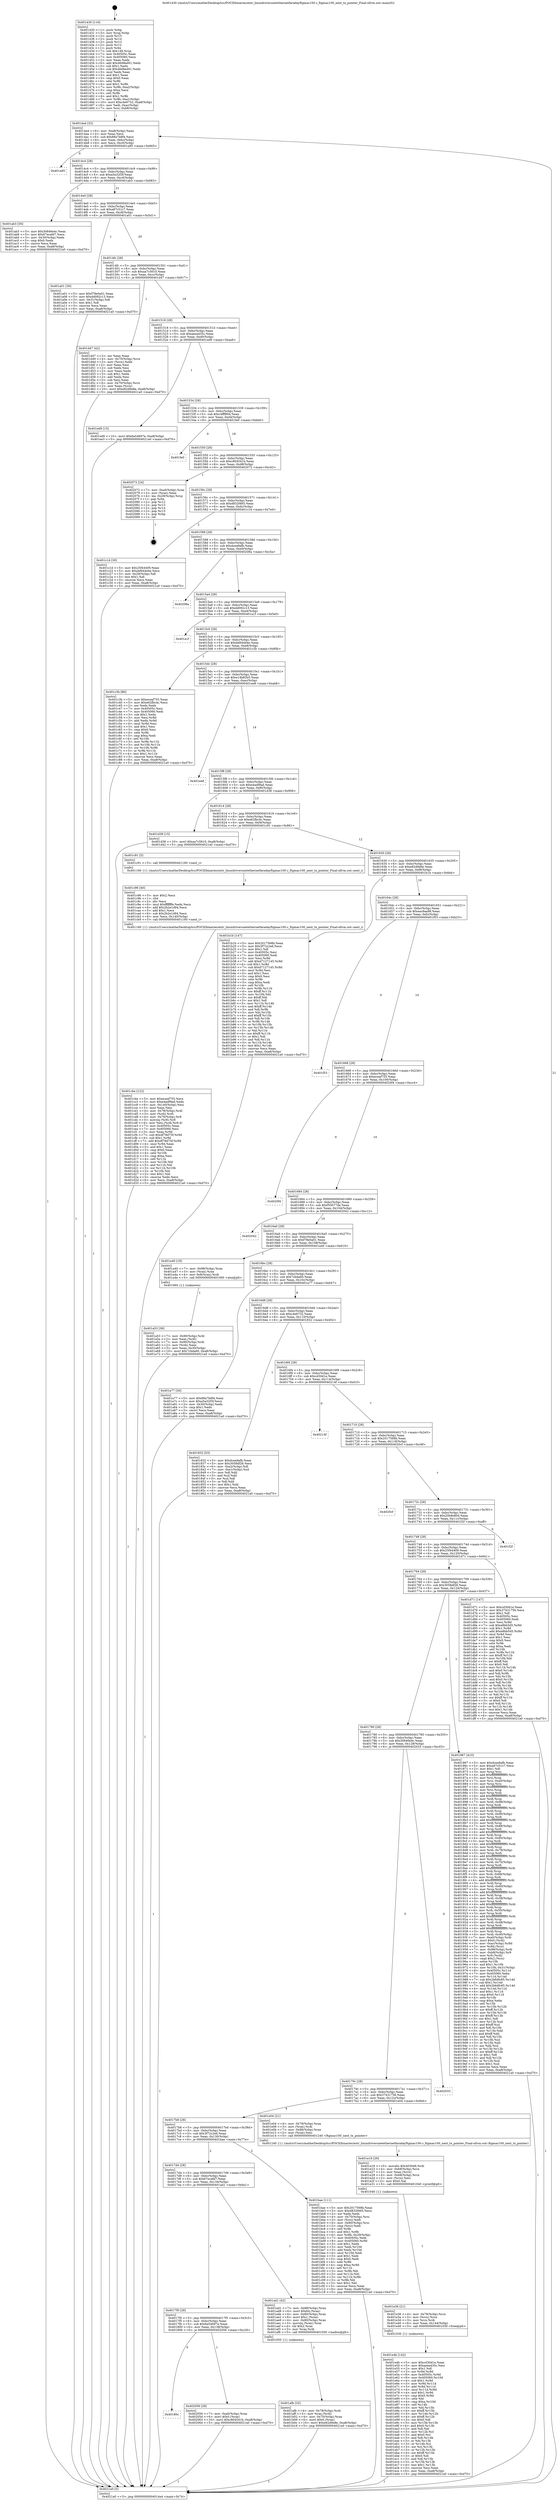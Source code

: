 digraph "0x401430" {
  label = "0x401430 (/mnt/c/Users/mathe/Desktop/tcc/POCII/binaries/extr_linuxdriversnetethernetfaradayftgmac100.c_ftgmac100_next_tx_pointer_Final-ollvm.out::main(0))"
  labelloc = "t"
  node[shape=record]

  Entry [label="",width=0.3,height=0.3,shape=circle,fillcolor=black,style=filled]
  "0x4014a4" [label="{
     0x4014a4 [32]\l
     | [instrs]\l
     &nbsp;&nbsp;0x4014a4 \<+6\>: mov -0xa8(%rbp),%eax\l
     &nbsp;&nbsp;0x4014aa \<+2\>: mov %eax,%ecx\l
     &nbsp;&nbsp;0x4014ac \<+6\>: sub $0x89a7b8f4,%ecx\l
     &nbsp;&nbsp;0x4014b2 \<+6\>: mov %eax,-0xbc(%rbp)\l
     &nbsp;&nbsp;0x4014b8 \<+6\>: mov %ecx,-0xc0(%rbp)\l
     &nbsp;&nbsp;0x4014be \<+6\>: je 0000000000401a95 \<main+0x665\>\l
  }"]
  "0x401a95" [label="{
     0x401a95\l
  }", style=dashed]
  "0x4014c4" [label="{
     0x4014c4 [28]\l
     | [instrs]\l
     &nbsp;&nbsp;0x4014c4 \<+5\>: jmp 00000000004014c9 \<main+0x99\>\l
     &nbsp;&nbsp;0x4014c9 \<+6\>: mov -0xbc(%rbp),%eax\l
     &nbsp;&nbsp;0x4014cf \<+5\>: sub $0xa5a32f3f,%eax\l
     &nbsp;&nbsp;0x4014d4 \<+6\>: mov %eax,-0xc4(%rbp)\l
     &nbsp;&nbsp;0x4014da \<+6\>: je 0000000000401ab3 \<main+0x683\>\l
  }"]
  Exit [label="",width=0.3,height=0.3,shape=circle,fillcolor=black,style=filled,peripheries=2]
  "0x401ab3" [label="{
     0x401ab3 [30]\l
     | [instrs]\l
     &nbsp;&nbsp;0x401ab3 \<+5\>: mov $0x30846e4c,%eax\l
     &nbsp;&nbsp;0x401ab8 \<+5\>: mov $0x67ecafd7,%ecx\l
     &nbsp;&nbsp;0x401abd \<+3\>: mov -0x30(%rbp),%edx\l
     &nbsp;&nbsp;0x401ac0 \<+3\>: cmp $0x0,%edx\l
     &nbsp;&nbsp;0x401ac3 \<+3\>: cmove %ecx,%eax\l
     &nbsp;&nbsp;0x401ac6 \<+6\>: mov %eax,-0xa8(%rbp)\l
     &nbsp;&nbsp;0x401acc \<+5\>: jmp 00000000004021a0 \<main+0xd70\>\l
  }"]
  "0x4014e0" [label="{
     0x4014e0 [28]\l
     | [instrs]\l
     &nbsp;&nbsp;0x4014e0 \<+5\>: jmp 00000000004014e5 \<main+0xb5\>\l
     &nbsp;&nbsp;0x4014e5 \<+6\>: mov -0xbc(%rbp),%eax\l
     &nbsp;&nbsp;0x4014eb \<+5\>: sub $0xa87c51c7,%eax\l
     &nbsp;&nbsp;0x4014f0 \<+6\>: mov %eax,-0xc8(%rbp)\l
     &nbsp;&nbsp;0x4014f6 \<+6\>: je 0000000000401a01 \<main+0x5d1\>\l
  }"]
  "0x40180c" [label="{
     0x40180c\l
  }", style=dashed]
  "0x401a01" [label="{
     0x401a01 [30]\l
     | [instrs]\l
     &nbsp;&nbsp;0x401a01 \<+5\>: mov $0xf78e0a01,%eax\l
     &nbsp;&nbsp;0x401a06 \<+5\>: mov $0xdd092c13,%ecx\l
     &nbsp;&nbsp;0x401a0b \<+3\>: mov -0x31(%rbp),%dl\l
     &nbsp;&nbsp;0x401a0e \<+3\>: test $0x1,%dl\l
     &nbsp;&nbsp;0x401a11 \<+3\>: cmovne %ecx,%eax\l
     &nbsp;&nbsp;0x401a14 \<+6\>: mov %eax,-0xa8(%rbp)\l
     &nbsp;&nbsp;0x401a1a \<+5\>: jmp 00000000004021a0 \<main+0xd70\>\l
  }"]
  "0x4014fc" [label="{
     0x4014fc [28]\l
     | [instrs]\l
     &nbsp;&nbsp;0x4014fc \<+5\>: jmp 0000000000401501 \<main+0xd1\>\l
     &nbsp;&nbsp;0x401501 \<+6\>: mov -0xbc(%rbp),%eax\l
     &nbsp;&nbsp;0x401507 \<+5\>: sub $0xaa7c5610,%eax\l
     &nbsp;&nbsp;0x40150c \<+6\>: mov %eax,-0xcc(%rbp)\l
     &nbsp;&nbsp;0x401512 \<+6\>: je 0000000000401d47 \<main+0x917\>\l
  }"]
  "0x402056" [label="{
     0x402056 [28]\l
     | [instrs]\l
     &nbsp;&nbsp;0x402056 \<+7\>: mov -0xa0(%rbp),%rax\l
     &nbsp;&nbsp;0x40205d \<+6\>: movl $0x0,(%rax)\l
     &nbsp;&nbsp;0x402063 \<+10\>: movl $0xc804541b,-0xa8(%rbp)\l
     &nbsp;&nbsp;0x40206d \<+5\>: jmp 00000000004021a0 \<main+0xd70\>\l
  }"]
  "0x401d47" [label="{
     0x401d47 [42]\l
     | [instrs]\l
     &nbsp;&nbsp;0x401d47 \<+2\>: xor %eax,%eax\l
     &nbsp;&nbsp;0x401d49 \<+4\>: mov -0x70(%rbp),%rcx\l
     &nbsp;&nbsp;0x401d4d \<+2\>: mov (%rcx),%edx\l
     &nbsp;&nbsp;0x401d4f \<+2\>: mov %eax,%esi\l
     &nbsp;&nbsp;0x401d51 \<+2\>: sub %edx,%esi\l
     &nbsp;&nbsp;0x401d53 \<+2\>: mov %eax,%edx\l
     &nbsp;&nbsp;0x401d55 \<+3\>: sub $0x1,%edx\l
     &nbsp;&nbsp;0x401d58 \<+2\>: add %edx,%esi\l
     &nbsp;&nbsp;0x401d5a \<+2\>: sub %esi,%eax\l
     &nbsp;&nbsp;0x401d5c \<+4\>: mov -0x70(%rbp),%rcx\l
     &nbsp;&nbsp;0x401d60 \<+2\>: mov %eax,(%rcx)\l
     &nbsp;&nbsp;0x401d62 \<+10\>: movl $0xe82d9e8e,-0xa8(%rbp)\l
     &nbsp;&nbsp;0x401d6c \<+5\>: jmp 00000000004021a0 \<main+0xd70\>\l
  }"]
  "0x401518" [label="{
     0x401518 [28]\l
     | [instrs]\l
     &nbsp;&nbsp;0x401518 \<+5\>: jmp 000000000040151d \<main+0xed\>\l
     &nbsp;&nbsp;0x40151d \<+6\>: mov -0xbc(%rbp),%eax\l
     &nbsp;&nbsp;0x401523 \<+5\>: sub $0xaeea435c,%eax\l
     &nbsp;&nbsp;0x401528 \<+6\>: mov %eax,-0xd0(%rbp)\l
     &nbsp;&nbsp;0x40152e \<+6\>: je 0000000000401ed9 \<main+0xaa9\>\l
  }"]
  "0x401e4b" [label="{
     0x401e4b [142]\l
     | [instrs]\l
     &nbsp;&nbsp;0x401e4b \<+5\>: mov $0xcd30d1e,%eax\l
     &nbsp;&nbsp;0x401e50 \<+5\>: mov $0xaeea435c,%esi\l
     &nbsp;&nbsp;0x401e55 \<+2\>: mov $0x1,%dl\l
     &nbsp;&nbsp;0x401e57 \<+3\>: xor %r8d,%r8d\l
     &nbsp;&nbsp;0x401e5a \<+8\>: mov 0x40505c,%r9d\l
     &nbsp;&nbsp;0x401e62 \<+8\>: mov 0x405060,%r10d\l
     &nbsp;&nbsp;0x401e6a \<+4\>: sub $0x1,%r8d\l
     &nbsp;&nbsp;0x401e6e \<+3\>: mov %r9d,%r11d\l
     &nbsp;&nbsp;0x401e71 \<+3\>: add %r8d,%r11d\l
     &nbsp;&nbsp;0x401e74 \<+4\>: imul %r11d,%r9d\l
     &nbsp;&nbsp;0x401e78 \<+4\>: and $0x1,%r9d\l
     &nbsp;&nbsp;0x401e7c \<+4\>: cmp $0x0,%r9d\l
     &nbsp;&nbsp;0x401e80 \<+3\>: sete %bl\l
     &nbsp;&nbsp;0x401e83 \<+4\>: cmp $0xa,%r10d\l
     &nbsp;&nbsp;0x401e87 \<+4\>: setl %r14b\l
     &nbsp;&nbsp;0x401e8b \<+3\>: mov %bl,%r15b\l
     &nbsp;&nbsp;0x401e8e \<+4\>: xor $0xff,%r15b\l
     &nbsp;&nbsp;0x401e92 \<+3\>: mov %r14b,%r12b\l
     &nbsp;&nbsp;0x401e95 \<+4\>: xor $0xff,%r12b\l
     &nbsp;&nbsp;0x401e99 \<+3\>: xor $0x0,%dl\l
     &nbsp;&nbsp;0x401e9c \<+3\>: mov %r15b,%r13b\l
     &nbsp;&nbsp;0x401e9f \<+4\>: and $0x0,%r13b\l
     &nbsp;&nbsp;0x401ea3 \<+2\>: and %dl,%bl\l
     &nbsp;&nbsp;0x401ea5 \<+3\>: mov %r12b,%cl\l
     &nbsp;&nbsp;0x401ea8 \<+3\>: and $0x0,%cl\l
     &nbsp;&nbsp;0x401eab \<+3\>: and %dl,%r14b\l
     &nbsp;&nbsp;0x401eae \<+3\>: or %bl,%r13b\l
     &nbsp;&nbsp;0x401eb1 \<+3\>: or %r14b,%cl\l
     &nbsp;&nbsp;0x401eb4 \<+3\>: xor %cl,%r13b\l
     &nbsp;&nbsp;0x401eb7 \<+3\>: or %r12b,%r15b\l
     &nbsp;&nbsp;0x401eba \<+4\>: xor $0xff,%r15b\l
     &nbsp;&nbsp;0x401ebe \<+3\>: or $0x0,%dl\l
     &nbsp;&nbsp;0x401ec1 \<+3\>: and %dl,%r15b\l
     &nbsp;&nbsp;0x401ec4 \<+3\>: or %r15b,%r13b\l
     &nbsp;&nbsp;0x401ec7 \<+4\>: test $0x1,%r13b\l
     &nbsp;&nbsp;0x401ecb \<+3\>: cmovne %esi,%eax\l
     &nbsp;&nbsp;0x401ece \<+6\>: mov %eax,-0xa8(%rbp)\l
     &nbsp;&nbsp;0x401ed4 \<+5\>: jmp 00000000004021a0 \<main+0xd70\>\l
  }"]
  "0x401ed9" [label="{
     0x401ed9 [15]\l
     | [instrs]\l
     &nbsp;&nbsp;0x401ed9 \<+10\>: movl $0x6a54697e,-0xa8(%rbp)\l
     &nbsp;&nbsp;0x401ee3 \<+5\>: jmp 00000000004021a0 \<main+0xd70\>\l
  }"]
  "0x401534" [label="{
     0x401534 [28]\l
     | [instrs]\l
     &nbsp;&nbsp;0x401534 \<+5\>: jmp 0000000000401539 \<main+0x109\>\l
     &nbsp;&nbsp;0x401539 \<+6\>: mov -0xbc(%rbp),%eax\l
     &nbsp;&nbsp;0x40153f \<+5\>: sub $0xc4fff894,%eax\l
     &nbsp;&nbsp;0x401544 \<+6\>: mov %eax,-0xd4(%rbp)\l
     &nbsp;&nbsp;0x40154a \<+6\>: je 0000000000401fe0 \<main+0xbb0\>\l
  }"]
  "0x401e36" [label="{
     0x401e36 [21]\l
     | [instrs]\l
     &nbsp;&nbsp;0x401e36 \<+4\>: mov -0x78(%rbp),%rcx\l
     &nbsp;&nbsp;0x401e3a \<+3\>: mov (%rcx),%rcx\l
     &nbsp;&nbsp;0x401e3d \<+3\>: mov %rcx,%rdi\l
     &nbsp;&nbsp;0x401e40 \<+6\>: mov %eax,-0x144(%rbp)\l
     &nbsp;&nbsp;0x401e46 \<+5\>: call 0000000000401030 \<free@plt\>\l
     | [calls]\l
     &nbsp;&nbsp;0x401030 \{1\} (unknown)\l
  }"]
  "0x401fe0" [label="{
     0x401fe0\l
  }", style=dashed]
  "0x401550" [label="{
     0x401550 [28]\l
     | [instrs]\l
     &nbsp;&nbsp;0x401550 \<+5\>: jmp 0000000000401555 \<main+0x125\>\l
     &nbsp;&nbsp;0x401555 \<+6\>: mov -0xbc(%rbp),%eax\l
     &nbsp;&nbsp;0x40155b \<+5\>: sub $0xc804541b,%eax\l
     &nbsp;&nbsp;0x401560 \<+6\>: mov %eax,-0xd8(%rbp)\l
     &nbsp;&nbsp;0x401566 \<+6\>: je 0000000000402072 \<main+0xc42\>\l
  }"]
  "0x401e19" [label="{
     0x401e19 [29]\l
     | [instrs]\l
     &nbsp;&nbsp;0x401e19 \<+10\>: movabs $0x4030d6,%rdi\l
     &nbsp;&nbsp;0x401e23 \<+4\>: mov -0x68(%rbp),%rcx\l
     &nbsp;&nbsp;0x401e27 \<+2\>: mov %eax,(%rcx)\l
     &nbsp;&nbsp;0x401e29 \<+4\>: mov -0x68(%rbp),%rcx\l
     &nbsp;&nbsp;0x401e2d \<+2\>: mov (%rcx),%esi\l
     &nbsp;&nbsp;0x401e2f \<+2\>: mov $0x0,%al\l
     &nbsp;&nbsp;0x401e31 \<+5\>: call 0000000000401040 \<printf@plt\>\l
     | [calls]\l
     &nbsp;&nbsp;0x401040 \{1\} (unknown)\l
  }"]
  "0x402072" [label="{
     0x402072 [24]\l
     | [instrs]\l
     &nbsp;&nbsp;0x402072 \<+7\>: mov -0xa0(%rbp),%rax\l
     &nbsp;&nbsp;0x402079 \<+2\>: mov (%rax),%eax\l
     &nbsp;&nbsp;0x40207b \<+4\>: lea -0x28(%rbp),%rsp\l
     &nbsp;&nbsp;0x40207f \<+1\>: pop %rbx\l
     &nbsp;&nbsp;0x402080 \<+2\>: pop %r12\l
     &nbsp;&nbsp;0x402082 \<+2\>: pop %r13\l
     &nbsp;&nbsp;0x402084 \<+2\>: pop %r14\l
     &nbsp;&nbsp;0x402086 \<+2\>: pop %r15\l
     &nbsp;&nbsp;0x402088 \<+1\>: pop %rbp\l
     &nbsp;&nbsp;0x402089 \<+1\>: ret\l
  }"]
  "0x40156c" [label="{
     0x40156c [28]\l
     | [instrs]\l
     &nbsp;&nbsp;0x40156c \<+5\>: jmp 0000000000401571 \<main+0x141\>\l
     &nbsp;&nbsp;0x401571 \<+6\>: mov -0xbc(%rbp),%eax\l
     &nbsp;&nbsp;0x401577 \<+5\>: sub $0xd832f465,%eax\l
     &nbsp;&nbsp;0x40157c \<+6\>: mov %eax,-0xdc(%rbp)\l
     &nbsp;&nbsp;0x401582 \<+6\>: je 0000000000401c1d \<main+0x7ed\>\l
  }"]
  "0x401cbe" [label="{
     0x401cbe [122]\l
     | [instrs]\l
     &nbsp;&nbsp;0x401cbe \<+5\>: mov $0xeceaf755,%ecx\l
     &nbsp;&nbsp;0x401cc3 \<+5\>: mov $0xe4adf9ad,%edx\l
     &nbsp;&nbsp;0x401cc8 \<+6\>: mov -0x140(%rbp),%esi\l
     &nbsp;&nbsp;0x401cce \<+3\>: imul %eax,%esi\l
     &nbsp;&nbsp;0x401cd1 \<+4\>: mov -0x78(%rbp),%rdi\l
     &nbsp;&nbsp;0x401cd5 \<+3\>: mov (%rdi),%rdi\l
     &nbsp;&nbsp;0x401cd8 \<+4\>: mov -0x70(%rbp),%r8\l
     &nbsp;&nbsp;0x401cdc \<+3\>: movslq (%r8),%r8\l
     &nbsp;&nbsp;0x401cdf \<+4\>: mov %esi,(%rdi,%r8,4)\l
     &nbsp;&nbsp;0x401ce3 \<+7\>: mov 0x40505c,%eax\l
     &nbsp;&nbsp;0x401cea \<+7\>: mov 0x405060,%esi\l
     &nbsp;&nbsp;0x401cf1 \<+3\>: mov %eax,%r9d\l
     &nbsp;&nbsp;0x401cf4 \<+7\>: sub $0xdf78d75f,%r9d\l
     &nbsp;&nbsp;0x401cfb \<+4\>: sub $0x1,%r9d\l
     &nbsp;&nbsp;0x401cff \<+7\>: add $0xdf78d75f,%r9d\l
     &nbsp;&nbsp;0x401d06 \<+4\>: imul %r9d,%eax\l
     &nbsp;&nbsp;0x401d0a \<+3\>: and $0x1,%eax\l
     &nbsp;&nbsp;0x401d0d \<+3\>: cmp $0x0,%eax\l
     &nbsp;&nbsp;0x401d10 \<+4\>: sete %r10b\l
     &nbsp;&nbsp;0x401d14 \<+3\>: cmp $0xa,%esi\l
     &nbsp;&nbsp;0x401d17 \<+4\>: setl %r11b\l
     &nbsp;&nbsp;0x401d1b \<+3\>: mov %r10b,%bl\l
     &nbsp;&nbsp;0x401d1e \<+3\>: and %r11b,%bl\l
     &nbsp;&nbsp;0x401d21 \<+3\>: xor %r11b,%r10b\l
     &nbsp;&nbsp;0x401d24 \<+3\>: or %r10b,%bl\l
     &nbsp;&nbsp;0x401d27 \<+3\>: test $0x1,%bl\l
     &nbsp;&nbsp;0x401d2a \<+3\>: cmovne %edx,%ecx\l
     &nbsp;&nbsp;0x401d2d \<+6\>: mov %ecx,-0xa8(%rbp)\l
     &nbsp;&nbsp;0x401d33 \<+5\>: jmp 00000000004021a0 \<main+0xd70\>\l
  }"]
  "0x401c1d" [label="{
     0x401c1d [30]\l
     | [instrs]\l
     &nbsp;&nbsp;0x401c1d \<+5\>: mov $0x25f44409,%eax\l
     &nbsp;&nbsp;0x401c22 \<+5\>: mov $0xdd944d4e,%ecx\l
     &nbsp;&nbsp;0x401c27 \<+3\>: mov -0x29(%rbp),%dl\l
     &nbsp;&nbsp;0x401c2a \<+3\>: test $0x1,%dl\l
     &nbsp;&nbsp;0x401c2d \<+3\>: cmovne %ecx,%eax\l
     &nbsp;&nbsp;0x401c30 \<+6\>: mov %eax,-0xa8(%rbp)\l
     &nbsp;&nbsp;0x401c36 \<+5\>: jmp 00000000004021a0 \<main+0xd70\>\l
  }"]
  "0x401588" [label="{
     0x401588 [28]\l
     | [instrs]\l
     &nbsp;&nbsp;0x401588 \<+5\>: jmp 000000000040158d \<main+0x15d\>\l
     &nbsp;&nbsp;0x40158d \<+6\>: mov -0xbc(%rbp),%eax\l
     &nbsp;&nbsp;0x401593 \<+5\>: sub $0xdcea9afb,%eax\l
     &nbsp;&nbsp;0x401598 \<+6\>: mov %eax,-0xe0(%rbp)\l
     &nbsp;&nbsp;0x40159e \<+6\>: je 000000000040208a \<main+0xc5a\>\l
  }"]
  "0x401c96" [label="{
     0x401c96 [40]\l
     | [instrs]\l
     &nbsp;&nbsp;0x401c96 \<+5\>: mov $0x2,%ecx\l
     &nbsp;&nbsp;0x401c9b \<+1\>: cltd\l
     &nbsp;&nbsp;0x401c9c \<+2\>: idiv %ecx\l
     &nbsp;&nbsp;0x401c9e \<+6\>: imul $0xfffffffe,%edx,%ecx\l
     &nbsp;&nbsp;0x401ca4 \<+6\>: add $0x2b2e1d94,%ecx\l
     &nbsp;&nbsp;0x401caa \<+3\>: add $0x1,%ecx\l
     &nbsp;&nbsp;0x401cad \<+6\>: sub $0x2b2e1d94,%ecx\l
     &nbsp;&nbsp;0x401cb3 \<+6\>: mov %ecx,-0x140(%rbp)\l
     &nbsp;&nbsp;0x401cb9 \<+5\>: call 0000000000401160 \<next_i\>\l
     | [calls]\l
     &nbsp;&nbsp;0x401160 \{1\} (/mnt/c/Users/mathe/Desktop/tcc/POCII/binaries/extr_linuxdriversnetethernetfaradayftgmac100.c_ftgmac100_next_tx_pointer_Final-ollvm.out::next_i)\l
  }"]
  "0x40208a" [label="{
     0x40208a\l
  }", style=dashed]
  "0x4015a4" [label="{
     0x4015a4 [28]\l
     | [instrs]\l
     &nbsp;&nbsp;0x4015a4 \<+5\>: jmp 00000000004015a9 \<main+0x179\>\l
     &nbsp;&nbsp;0x4015a9 \<+6\>: mov -0xbc(%rbp),%eax\l
     &nbsp;&nbsp;0x4015af \<+5\>: sub $0xdd092c13,%eax\l
     &nbsp;&nbsp;0x4015b4 \<+6\>: mov %eax,-0xe4(%rbp)\l
     &nbsp;&nbsp;0x4015ba \<+6\>: je 0000000000401a1f \<main+0x5ef\>\l
  }"]
  "0x401afb" [label="{
     0x401afb [32]\l
     | [instrs]\l
     &nbsp;&nbsp;0x401afb \<+4\>: mov -0x78(%rbp),%rdi\l
     &nbsp;&nbsp;0x401aff \<+3\>: mov %rax,(%rdi)\l
     &nbsp;&nbsp;0x401b02 \<+4\>: mov -0x70(%rbp),%rax\l
     &nbsp;&nbsp;0x401b06 \<+6\>: movl $0x0,(%rax)\l
     &nbsp;&nbsp;0x401b0c \<+10\>: movl $0xe82d9e8e,-0xa8(%rbp)\l
     &nbsp;&nbsp;0x401b16 \<+5\>: jmp 00000000004021a0 \<main+0xd70\>\l
  }"]
  "0x401a1f" [label="{
     0x401a1f\l
  }", style=dashed]
  "0x4015c0" [label="{
     0x4015c0 [28]\l
     | [instrs]\l
     &nbsp;&nbsp;0x4015c0 \<+5\>: jmp 00000000004015c5 \<main+0x195\>\l
     &nbsp;&nbsp;0x4015c5 \<+6\>: mov -0xbc(%rbp),%eax\l
     &nbsp;&nbsp;0x4015cb \<+5\>: sub $0xdd944d4e,%eax\l
     &nbsp;&nbsp;0x4015d0 \<+6\>: mov %eax,-0xe8(%rbp)\l
     &nbsp;&nbsp;0x4015d6 \<+6\>: je 0000000000401c3b \<main+0x80b\>\l
  }"]
  "0x4017f0" [label="{
     0x4017f0 [28]\l
     | [instrs]\l
     &nbsp;&nbsp;0x4017f0 \<+5\>: jmp 00000000004017f5 \<main+0x3c5\>\l
     &nbsp;&nbsp;0x4017f5 \<+6\>: mov -0xbc(%rbp),%eax\l
     &nbsp;&nbsp;0x4017fb \<+5\>: sub $0x6a54697e,%eax\l
     &nbsp;&nbsp;0x401800 \<+6\>: mov %eax,-0x138(%rbp)\l
     &nbsp;&nbsp;0x401806 \<+6\>: je 0000000000402056 \<main+0xc26\>\l
  }"]
  "0x401c3b" [label="{
     0x401c3b [86]\l
     | [instrs]\l
     &nbsp;&nbsp;0x401c3b \<+5\>: mov $0xeceaf755,%eax\l
     &nbsp;&nbsp;0x401c40 \<+5\>: mov $0xe62fbc4c,%ecx\l
     &nbsp;&nbsp;0x401c45 \<+2\>: xor %edx,%edx\l
     &nbsp;&nbsp;0x401c47 \<+7\>: mov 0x40505c,%esi\l
     &nbsp;&nbsp;0x401c4e \<+7\>: mov 0x405060,%edi\l
     &nbsp;&nbsp;0x401c55 \<+3\>: sub $0x1,%edx\l
     &nbsp;&nbsp;0x401c58 \<+3\>: mov %esi,%r8d\l
     &nbsp;&nbsp;0x401c5b \<+3\>: add %edx,%r8d\l
     &nbsp;&nbsp;0x401c5e \<+4\>: imul %r8d,%esi\l
     &nbsp;&nbsp;0x401c62 \<+3\>: and $0x1,%esi\l
     &nbsp;&nbsp;0x401c65 \<+3\>: cmp $0x0,%esi\l
     &nbsp;&nbsp;0x401c68 \<+4\>: sete %r9b\l
     &nbsp;&nbsp;0x401c6c \<+3\>: cmp $0xa,%edi\l
     &nbsp;&nbsp;0x401c6f \<+4\>: setl %r10b\l
     &nbsp;&nbsp;0x401c73 \<+3\>: mov %r9b,%r11b\l
     &nbsp;&nbsp;0x401c76 \<+3\>: and %r10b,%r11b\l
     &nbsp;&nbsp;0x401c79 \<+3\>: xor %r10b,%r9b\l
     &nbsp;&nbsp;0x401c7c \<+3\>: or %r9b,%r11b\l
     &nbsp;&nbsp;0x401c7f \<+4\>: test $0x1,%r11b\l
     &nbsp;&nbsp;0x401c83 \<+3\>: cmovne %ecx,%eax\l
     &nbsp;&nbsp;0x401c86 \<+6\>: mov %eax,-0xa8(%rbp)\l
     &nbsp;&nbsp;0x401c8c \<+5\>: jmp 00000000004021a0 \<main+0xd70\>\l
  }"]
  "0x4015dc" [label="{
     0x4015dc [28]\l
     | [instrs]\l
     &nbsp;&nbsp;0x4015dc \<+5\>: jmp 00000000004015e1 \<main+0x1b1\>\l
     &nbsp;&nbsp;0x4015e1 \<+6\>: mov -0xbc(%rbp),%eax\l
     &nbsp;&nbsp;0x4015e7 \<+5\>: sub $0xe14b82b5,%eax\l
     &nbsp;&nbsp;0x4015ec \<+6\>: mov %eax,-0xec(%rbp)\l
     &nbsp;&nbsp;0x4015f2 \<+6\>: je 0000000000401ee8 \<main+0xab8\>\l
  }"]
  "0x401ad1" [label="{
     0x401ad1 [42]\l
     | [instrs]\l
     &nbsp;&nbsp;0x401ad1 \<+7\>: mov -0x88(%rbp),%rax\l
     &nbsp;&nbsp;0x401ad8 \<+6\>: movl $0x64,(%rax)\l
     &nbsp;&nbsp;0x401ade \<+4\>: mov -0x80(%rbp),%rax\l
     &nbsp;&nbsp;0x401ae2 \<+6\>: movl $0x1,(%rax)\l
     &nbsp;&nbsp;0x401ae8 \<+4\>: mov -0x80(%rbp),%rax\l
     &nbsp;&nbsp;0x401aec \<+3\>: movslq (%rax),%rax\l
     &nbsp;&nbsp;0x401aef \<+4\>: shl $0x2,%rax\l
     &nbsp;&nbsp;0x401af3 \<+3\>: mov %rax,%rdi\l
     &nbsp;&nbsp;0x401af6 \<+5\>: call 0000000000401050 \<malloc@plt\>\l
     | [calls]\l
     &nbsp;&nbsp;0x401050 \{1\} (unknown)\l
  }"]
  "0x401ee8" [label="{
     0x401ee8\l
  }", style=dashed]
  "0x4015f8" [label="{
     0x4015f8 [28]\l
     | [instrs]\l
     &nbsp;&nbsp;0x4015f8 \<+5\>: jmp 00000000004015fd \<main+0x1cd\>\l
     &nbsp;&nbsp;0x4015fd \<+6\>: mov -0xbc(%rbp),%eax\l
     &nbsp;&nbsp;0x401603 \<+5\>: sub $0xe4adf9ad,%eax\l
     &nbsp;&nbsp;0x401608 \<+6\>: mov %eax,-0xf0(%rbp)\l
     &nbsp;&nbsp;0x40160e \<+6\>: je 0000000000401d38 \<main+0x908\>\l
  }"]
  "0x4017d4" [label="{
     0x4017d4 [28]\l
     | [instrs]\l
     &nbsp;&nbsp;0x4017d4 \<+5\>: jmp 00000000004017d9 \<main+0x3a9\>\l
     &nbsp;&nbsp;0x4017d9 \<+6\>: mov -0xbc(%rbp),%eax\l
     &nbsp;&nbsp;0x4017df \<+5\>: sub $0x67ecafd7,%eax\l
     &nbsp;&nbsp;0x4017e4 \<+6\>: mov %eax,-0x134(%rbp)\l
     &nbsp;&nbsp;0x4017ea \<+6\>: je 0000000000401ad1 \<main+0x6a1\>\l
  }"]
  "0x401d38" [label="{
     0x401d38 [15]\l
     | [instrs]\l
     &nbsp;&nbsp;0x401d38 \<+10\>: movl $0xaa7c5610,-0xa8(%rbp)\l
     &nbsp;&nbsp;0x401d42 \<+5\>: jmp 00000000004021a0 \<main+0xd70\>\l
  }"]
  "0x401614" [label="{
     0x401614 [28]\l
     | [instrs]\l
     &nbsp;&nbsp;0x401614 \<+5\>: jmp 0000000000401619 \<main+0x1e9\>\l
     &nbsp;&nbsp;0x401619 \<+6\>: mov -0xbc(%rbp),%eax\l
     &nbsp;&nbsp;0x40161f \<+5\>: sub $0xe62fbc4c,%eax\l
     &nbsp;&nbsp;0x401624 \<+6\>: mov %eax,-0xf4(%rbp)\l
     &nbsp;&nbsp;0x40162a \<+6\>: je 0000000000401c91 \<main+0x861\>\l
  }"]
  "0x401bae" [label="{
     0x401bae [111]\l
     | [instrs]\l
     &nbsp;&nbsp;0x401bae \<+5\>: mov $0x2017568b,%eax\l
     &nbsp;&nbsp;0x401bb3 \<+5\>: mov $0xd832f465,%ecx\l
     &nbsp;&nbsp;0x401bb8 \<+2\>: xor %edx,%edx\l
     &nbsp;&nbsp;0x401bba \<+4\>: mov -0x70(%rbp),%rsi\l
     &nbsp;&nbsp;0x401bbe \<+2\>: mov (%rsi),%edi\l
     &nbsp;&nbsp;0x401bc0 \<+4\>: mov -0x80(%rbp),%rsi\l
     &nbsp;&nbsp;0x401bc4 \<+2\>: cmp (%rsi),%edi\l
     &nbsp;&nbsp;0x401bc6 \<+4\>: setl %r8b\l
     &nbsp;&nbsp;0x401bca \<+4\>: and $0x1,%r8b\l
     &nbsp;&nbsp;0x401bce \<+4\>: mov %r8b,-0x29(%rbp)\l
     &nbsp;&nbsp;0x401bd2 \<+7\>: mov 0x40505c,%edi\l
     &nbsp;&nbsp;0x401bd9 \<+8\>: mov 0x405060,%r9d\l
     &nbsp;&nbsp;0x401be1 \<+3\>: sub $0x1,%edx\l
     &nbsp;&nbsp;0x401be4 \<+3\>: mov %edi,%r10d\l
     &nbsp;&nbsp;0x401be7 \<+3\>: add %edx,%r10d\l
     &nbsp;&nbsp;0x401bea \<+4\>: imul %r10d,%edi\l
     &nbsp;&nbsp;0x401bee \<+3\>: and $0x1,%edi\l
     &nbsp;&nbsp;0x401bf1 \<+3\>: cmp $0x0,%edi\l
     &nbsp;&nbsp;0x401bf4 \<+4\>: sete %r8b\l
     &nbsp;&nbsp;0x401bf8 \<+4\>: cmp $0xa,%r9d\l
     &nbsp;&nbsp;0x401bfc \<+4\>: setl %r11b\l
     &nbsp;&nbsp;0x401c00 \<+3\>: mov %r8b,%bl\l
     &nbsp;&nbsp;0x401c03 \<+3\>: and %r11b,%bl\l
     &nbsp;&nbsp;0x401c06 \<+3\>: xor %r11b,%r8b\l
     &nbsp;&nbsp;0x401c09 \<+3\>: or %r8b,%bl\l
     &nbsp;&nbsp;0x401c0c \<+3\>: test $0x1,%bl\l
     &nbsp;&nbsp;0x401c0f \<+3\>: cmovne %ecx,%eax\l
     &nbsp;&nbsp;0x401c12 \<+6\>: mov %eax,-0xa8(%rbp)\l
     &nbsp;&nbsp;0x401c18 \<+5\>: jmp 00000000004021a0 \<main+0xd70\>\l
  }"]
  "0x401c91" [label="{
     0x401c91 [5]\l
     | [instrs]\l
     &nbsp;&nbsp;0x401c91 \<+5\>: call 0000000000401160 \<next_i\>\l
     | [calls]\l
     &nbsp;&nbsp;0x401160 \{1\} (/mnt/c/Users/mathe/Desktop/tcc/POCII/binaries/extr_linuxdriversnetethernetfaradayftgmac100.c_ftgmac100_next_tx_pointer_Final-ollvm.out::next_i)\l
  }"]
  "0x401630" [label="{
     0x401630 [28]\l
     | [instrs]\l
     &nbsp;&nbsp;0x401630 \<+5\>: jmp 0000000000401635 \<main+0x205\>\l
     &nbsp;&nbsp;0x401635 \<+6\>: mov -0xbc(%rbp),%eax\l
     &nbsp;&nbsp;0x40163b \<+5\>: sub $0xe82d9e8e,%eax\l
     &nbsp;&nbsp;0x401640 \<+6\>: mov %eax,-0xf8(%rbp)\l
     &nbsp;&nbsp;0x401646 \<+6\>: je 0000000000401b1b \<main+0x6eb\>\l
  }"]
  "0x4017b8" [label="{
     0x4017b8 [28]\l
     | [instrs]\l
     &nbsp;&nbsp;0x4017b8 \<+5\>: jmp 00000000004017bd \<main+0x38d\>\l
     &nbsp;&nbsp;0x4017bd \<+6\>: mov -0xbc(%rbp),%eax\l
     &nbsp;&nbsp;0x4017c3 \<+5\>: sub $0x3f72c2e6,%eax\l
     &nbsp;&nbsp;0x4017c8 \<+6\>: mov %eax,-0x130(%rbp)\l
     &nbsp;&nbsp;0x4017ce \<+6\>: je 0000000000401bae \<main+0x77e\>\l
  }"]
  "0x401b1b" [label="{
     0x401b1b [147]\l
     | [instrs]\l
     &nbsp;&nbsp;0x401b1b \<+5\>: mov $0x2017568b,%eax\l
     &nbsp;&nbsp;0x401b20 \<+5\>: mov $0x3f72c2e6,%ecx\l
     &nbsp;&nbsp;0x401b25 \<+2\>: mov $0x1,%dl\l
     &nbsp;&nbsp;0x401b27 \<+7\>: mov 0x40505c,%esi\l
     &nbsp;&nbsp;0x401b2e \<+7\>: mov 0x405060,%edi\l
     &nbsp;&nbsp;0x401b35 \<+3\>: mov %esi,%r8d\l
     &nbsp;&nbsp;0x401b38 \<+7\>: add $0xd7127145,%r8d\l
     &nbsp;&nbsp;0x401b3f \<+4\>: sub $0x1,%r8d\l
     &nbsp;&nbsp;0x401b43 \<+7\>: sub $0xd7127145,%r8d\l
     &nbsp;&nbsp;0x401b4a \<+4\>: imul %r8d,%esi\l
     &nbsp;&nbsp;0x401b4e \<+3\>: and $0x1,%esi\l
     &nbsp;&nbsp;0x401b51 \<+3\>: cmp $0x0,%esi\l
     &nbsp;&nbsp;0x401b54 \<+4\>: sete %r9b\l
     &nbsp;&nbsp;0x401b58 \<+3\>: cmp $0xa,%edi\l
     &nbsp;&nbsp;0x401b5b \<+4\>: setl %r10b\l
     &nbsp;&nbsp;0x401b5f \<+3\>: mov %r9b,%r11b\l
     &nbsp;&nbsp;0x401b62 \<+4\>: xor $0xff,%r11b\l
     &nbsp;&nbsp;0x401b66 \<+3\>: mov %r10b,%bl\l
     &nbsp;&nbsp;0x401b69 \<+3\>: xor $0xff,%bl\l
     &nbsp;&nbsp;0x401b6c \<+3\>: xor $0x1,%dl\l
     &nbsp;&nbsp;0x401b6f \<+3\>: mov %r11b,%r14b\l
     &nbsp;&nbsp;0x401b72 \<+4\>: and $0xff,%r14b\l
     &nbsp;&nbsp;0x401b76 \<+3\>: and %dl,%r9b\l
     &nbsp;&nbsp;0x401b79 \<+3\>: mov %bl,%r15b\l
     &nbsp;&nbsp;0x401b7c \<+4\>: and $0xff,%r15b\l
     &nbsp;&nbsp;0x401b80 \<+3\>: and %dl,%r10b\l
     &nbsp;&nbsp;0x401b83 \<+3\>: or %r9b,%r14b\l
     &nbsp;&nbsp;0x401b86 \<+3\>: or %r10b,%r15b\l
     &nbsp;&nbsp;0x401b89 \<+3\>: xor %r15b,%r14b\l
     &nbsp;&nbsp;0x401b8c \<+3\>: or %bl,%r11b\l
     &nbsp;&nbsp;0x401b8f \<+4\>: xor $0xff,%r11b\l
     &nbsp;&nbsp;0x401b93 \<+3\>: or $0x1,%dl\l
     &nbsp;&nbsp;0x401b96 \<+3\>: and %dl,%r11b\l
     &nbsp;&nbsp;0x401b99 \<+3\>: or %r11b,%r14b\l
     &nbsp;&nbsp;0x401b9c \<+4\>: test $0x1,%r14b\l
     &nbsp;&nbsp;0x401ba0 \<+3\>: cmovne %ecx,%eax\l
     &nbsp;&nbsp;0x401ba3 \<+6\>: mov %eax,-0xa8(%rbp)\l
     &nbsp;&nbsp;0x401ba9 \<+5\>: jmp 00000000004021a0 \<main+0xd70\>\l
  }"]
  "0x40164c" [label="{
     0x40164c [28]\l
     | [instrs]\l
     &nbsp;&nbsp;0x40164c \<+5\>: jmp 0000000000401651 \<main+0x221\>\l
     &nbsp;&nbsp;0x401651 \<+6\>: mov -0xbc(%rbp),%eax\l
     &nbsp;&nbsp;0x401657 \<+5\>: sub $0xeac9aa98,%eax\l
     &nbsp;&nbsp;0x40165c \<+6\>: mov %eax,-0xfc(%rbp)\l
     &nbsp;&nbsp;0x401662 \<+6\>: je 0000000000401f53 \<main+0xb23\>\l
  }"]
  "0x401e04" [label="{
     0x401e04 [21]\l
     | [instrs]\l
     &nbsp;&nbsp;0x401e04 \<+4\>: mov -0x78(%rbp),%rax\l
     &nbsp;&nbsp;0x401e08 \<+3\>: mov (%rax),%rdi\l
     &nbsp;&nbsp;0x401e0b \<+7\>: mov -0x88(%rbp),%rax\l
     &nbsp;&nbsp;0x401e12 \<+2\>: mov (%rax),%esi\l
     &nbsp;&nbsp;0x401e14 \<+5\>: call 0000000000401240 \<ftgmac100_next_tx_pointer\>\l
     | [calls]\l
     &nbsp;&nbsp;0x401240 \{1\} (/mnt/c/Users/mathe/Desktop/tcc/POCII/binaries/extr_linuxdriversnetethernetfaradayftgmac100.c_ftgmac100_next_tx_pointer_Final-ollvm.out::ftgmac100_next_tx_pointer)\l
  }"]
  "0x401f53" [label="{
     0x401f53\l
  }", style=dashed]
  "0x401668" [label="{
     0x401668 [28]\l
     | [instrs]\l
     &nbsp;&nbsp;0x401668 \<+5\>: jmp 000000000040166d \<main+0x23d\>\l
     &nbsp;&nbsp;0x40166d \<+6\>: mov -0xbc(%rbp),%eax\l
     &nbsp;&nbsp;0x401673 \<+5\>: sub $0xeceaf755,%eax\l
     &nbsp;&nbsp;0x401678 \<+6\>: mov %eax,-0x100(%rbp)\l
     &nbsp;&nbsp;0x40167e \<+6\>: je 00000000004020f4 \<main+0xcc4\>\l
  }"]
  "0x40179c" [label="{
     0x40179c [28]\l
     | [instrs]\l
     &nbsp;&nbsp;0x40179c \<+5\>: jmp 00000000004017a1 \<main+0x371\>\l
     &nbsp;&nbsp;0x4017a1 \<+6\>: mov -0xbc(%rbp),%eax\l
     &nbsp;&nbsp;0x4017a7 \<+5\>: sub $0x37431756,%eax\l
     &nbsp;&nbsp;0x4017ac \<+6\>: mov %eax,-0x12c(%rbp)\l
     &nbsp;&nbsp;0x4017b2 \<+6\>: je 0000000000401e04 \<main+0x9d4\>\l
  }"]
  "0x4020f4" [label="{
     0x4020f4\l
  }", style=dashed]
  "0x401684" [label="{
     0x401684 [28]\l
     | [instrs]\l
     &nbsp;&nbsp;0x401684 \<+5\>: jmp 0000000000401689 \<main+0x259\>\l
     &nbsp;&nbsp;0x401689 \<+6\>: mov -0xbc(%rbp),%eax\l
     &nbsp;&nbsp;0x40168f \<+5\>: sub $0xf55677de,%eax\l
     &nbsp;&nbsp;0x401694 \<+6\>: mov %eax,-0x104(%rbp)\l
     &nbsp;&nbsp;0x40169a \<+6\>: je 0000000000402042 \<main+0xc12\>\l
  }"]
  "0x402033" [label="{
     0x402033\l
  }", style=dashed]
  "0x402042" [label="{
     0x402042\l
  }", style=dashed]
  "0x4016a0" [label="{
     0x4016a0 [28]\l
     | [instrs]\l
     &nbsp;&nbsp;0x4016a0 \<+5\>: jmp 00000000004016a5 \<main+0x275\>\l
     &nbsp;&nbsp;0x4016a5 \<+6\>: mov -0xbc(%rbp),%eax\l
     &nbsp;&nbsp;0x4016ab \<+5\>: sub $0xf78e0a01,%eax\l
     &nbsp;&nbsp;0x4016b0 \<+6\>: mov %eax,-0x108(%rbp)\l
     &nbsp;&nbsp;0x4016b6 \<+6\>: je 0000000000401a40 \<main+0x610\>\l
  }"]
  "0x401a53" [label="{
     0x401a53 [36]\l
     | [instrs]\l
     &nbsp;&nbsp;0x401a53 \<+7\>: mov -0x90(%rbp),%rdi\l
     &nbsp;&nbsp;0x401a5a \<+2\>: mov %eax,(%rdi)\l
     &nbsp;&nbsp;0x401a5c \<+7\>: mov -0x90(%rbp),%rdi\l
     &nbsp;&nbsp;0x401a63 \<+2\>: mov (%rdi),%eax\l
     &nbsp;&nbsp;0x401a65 \<+3\>: mov %eax,-0x30(%rbp)\l
     &nbsp;&nbsp;0x401a68 \<+10\>: movl $0x7cbda60,-0xa8(%rbp)\l
     &nbsp;&nbsp;0x401a72 \<+5\>: jmp 00000000004021a0 \<main+0xd70\>\l
  }"]
  "0x401a40" [label="{
     0x401a40 [19]\l
     | [instrs]\l
     &nbsp;&nbsp;0x401a40 \<+7\>: mov -0x98(%rbp),%rax\l
     &nbsp;&nbsp;0x401a47 \<+3\>: mov (%rax),%rax\l
     &nbsp;&nbsp;0x401a4a \<+4\>: mov 0x8(%rax),%rdi\l
     &nbsp;&nbsp;0x401a4e \<+5\>: call 0000000000401060 \<atoi@plt\>\l
     | [calls]\l
     &nbsp;&nbsp;0x401060 \{1\} (unknown)\l
  }"]
  "0x4016bc" [label="{
     0x4016bc [28]\l
     | [instrs]\l
     &nbsp;&nbsp;0x4016bc \<+5\>: jmp 00000000004016c1 \<main+0x291\>\l
     &nbsp;&nbsp;0x4016c1 \<+6\>: mov -0xbc(%rbp),%eax\l
     &nbsp;&nbsp;0x4016c7 \<+5\>: sub $0x7cbda60,%eax\l
     &nbsp;&nbsp;0x4016cc \<+6\>: mov %eax,-0x10c(%rbp)\l
     &nbsp;&nbsp;0x4016d2 \<+6\>: je 0000000000401a77 \<main+0x647\>\l
  }"]
  "0x401780" [label="{
     0x401780 [28]\l
     | [instrs]\l
     &nbsp;&nbsp;0x401780 \<+5\>: jmp 0000000000401785 \<main+0x355\>\l
     &nbsp;&nbsp;0x401785 \<+6\>: mov -0xbc(%rbp),%eax\l
     &nbsp;&nbsp;0x40178b \<+5\>: sub $0x30846e4c,%eax\l
     &nbsp;&nbsp;0x401790 \<+6\>: mov %eax,-0x128(%rbp)\l
     &nbsp;&nbsp;0x401796 \<+6\>: je 0000000000402033 \<main+0xc03\>\l
  }"]
  "0x401a77" [label="{
     0x401a77 [30]\l
     | [instrs]\l
     &nbsp;&nbsp;0x401a77 \<+5\>: mov $0x89a7b8f4,%eax\l
     &nbsp;&nbsp;0x401a7c \<+5\>: mov $0xa5a32f3f,%ecx\l
     &nbsp;&nbsp;0x401a81 \<+3\>: mov -0x30(%rbp),%edx\l
     &nbsp;&nbsp;0x401a84 \<+3\>: cmp $0x1,%edx\l
     &nbsp;&nbsp;0x401a87 \<+3\>: cmovl %ecx,%eax\l
     &nbsp;&nbsp;0x401a8a \<+6\>: mov %eax,-0xa8(%rbp)\l
     &nbsp;&nbsp;0x401a90 \<+5\>: jmp 00000000004021a0 \<main+0xd70\>\l
  }"]
  "0x4016d8" [label="{
     0x4016d8 [28]\l
     | [instrs]\l
     &nbsp;&nbsp;0x4016d8 \<+5\>: jmp 00000000004016dd \<main+0x2ad\>\l
     &nbsp;&nbsp;0x4016dd \<+6\>: mov -0xbc(%rbp),%eax\l
     &nbsp;&nbsp;0x4016e3 \<+5\>: sub $0xc4e6732,%eax\l
     &nbsp;&nbsp;0x4016e8 \<+6\>: mov %eax,-0x110(%rbp)\l
     &nbsp;&nbsp;0x4016ee \<+6\>: je 0000000000401832 \<main+0x402\>\l
  }"]
  "0x401867" [label="{
     0x401867 [410]\l
     | [instrs]\l
     &nbsp;&nbsp;0x401867 \<+5\>: mov $0xdcea9afb,%eax\l
     &nbsp;&nbsp;0x40186c \<+5\>: mov $0xa87c51c7,%ecx\l
     &nbsp;&nbsp;0x401871 \<+2\>: mov $0x1,%dl\l
     &nbsp;&nbsp;0x401873 \<+3\>: mov %rsp,%rsi\l
     &nbsp;&nbsp;0x401876 \<+4\>: add $0xfffffffffffffff0,%rsi\l
     &nbsp;&nbsp;0x40187a \<+3\>: mov %rsi,%rsp\l
     &nbsp;&nbsp;0x40187d \<+7\>: mov %rsi,-0xa0(%rbp)\l
     &nbsp;&nbsp;0x401884 \<+3\>: mov %rsp,%rsi\l
     &nbsp;&nbsp;0x401887 \<+4\>: add $0xfffffffffffffff0,%rsi\l
     &nbsp;&nbsp;0x40188b \<+3\>: mov %rsi,%rsp\l
     &nbsp;&nbsp;0x40188e \<+3\>: mov %rsp,%rdi\l
     &nbsp;&nbsp;0x401891 \<+4\>: add $0xfffffffffffffff0,%rdi\l
     &nbsp;&nbsp;0x401895 \<+3\>: mov %rdi,%rsp\l
     &nbsp;&nbsp;0x401898 \<+7\>: mov %rdi,-0x98(%rbp)\l
     &nbsp;&nbsp;0x40189f \<+3\>: mov %rsp,%rdi\l
     &nbsp;&nbsp;0x4018a2 \<+4\>: add $0xfffffffffffffff0,%rdi\l
     &nbsp;&nbsp;0x4018a6 \<+3\>: mov %rdi,%rsp\l
     &nbsp;&nbsp;0x4018a9 \<+7\>: mov %rdi,-0x90(%rbp)\l
     &nbsp;&nbsp;0x4018b0 \<+3\>: mov %rsp,%rdi\l
     &nbsp;&nbsp;0x4018b3 \<+4\>: add $0xfffffffffffffff0,%rdi\l
     &nbsp;&nbsp;0x4018b7 \<+3\>: mov %rdi,%rsp\l
     &nbsp;&nbsp;0x4018ba \<+7\>: mov %rdi,-0x88(%rbp)\l
     &nbsp;&nbsp;0x4018c1 \<+3\>: mov %rsp,%rdi\l
     &nbsp;&nbsp;0x4018c4 \<+4\>: add $0xfffffffffffffff0,%rdi\l
     &nbsp;&nbsp;0x4018c8 \<+3\>: mov %rdi,%rsp\l
     &nbsp;&nbsp;0x4018cb \<+4\>: mov %rdi,-0x80(%rbp)\l
     &nbsp;&nbsp;0x4018cf \<+3\>: mov %rsp,%rdi\l
     &nbsp;&nbsp;0x4018d2 \<+4\>: add $0xfffffffffffffff0,%rdi\l
     &nbsp;&nbsp;0x4018d6 \<+3\>: mov %rdi,%rsp\l
     &nbsp;&nbsp;0x4018d9 \<+4\>: mov %rdi,-0x78(%rbp)\l
     &nbsp;&nbsp;0x4018dd \<+3\>: mov %rsp,%rdi\l
     &nbsp;&nbsp;0x4018e0 \<+4\>: add $0xfffffffffffffff0,%rdi\l
     &nbsp;&nbsp;0x4018e4 \<+3\>: mov %rdi,%rsp\l
     &nbsp;&nbsp;0x4018e7 \<+4\>: mov %rdi,-0x70(%rbp)\l
     &nbsp;&nbsp;0x4018eb \<+3\>: mov %rsp,%rdi\l
     &nbsp;&nbsp;0x4018ee \<+4\>: add $0xfffffffffffffff0,%rdi\l
     &nbsp;&nbsp;0x4018f2 \<+3\>: mov %rdi,%rsp\l
     &nbsp;&nbsp;0x4018f5 \<+4\>: mov %rdi,-0x68(%rbp)\l
     &nbsp;&nbsp;0x4018f9 \<+3\>: mov %rsp,%rdi\l
     &nbsp;&nbsp;0x4018fc \<+4\>: add $0xfffffffffffffff0,%rdi\l
     &nbsp;&nbsp;0x401900 \<+3\>: mov %rdi,%rsp\l
     &nbsp;&nbsp;0x401903 \<+4\>: mov %rdi,-0x60(%rbp)\l
     &nbsp;&nbsp;0x401907 \<+3\>: mov %rsp,%rdi\l
     &nbsp;&nbsp;0x40190a \<+4\>: add $0xfffffffffffffff0,%rdi\l
     &nbsp;&nbsp;0x40190e \<+3\>: mov %rdi,%rsp\l
     &nbsp;&nbsp;0x401911 \<+4\>: mov %rdi,-0x58(%rbp)\l
     &nbsp;&nbsp;0x401915 \<+3\>: mov %rsp,%rdi\l
     &nbsp;&nbsp;0x401918 \<+4\>: add $0xfffffffffffffff0,%rdi\l
     &nbsp;&nbsp;0x40191c \<+3\>: mov %rdi,%rsp\l
     &nbsp;&nbsp;0x40191f \<+4\>: mov %rdi,-0x50(%rbp)\l
     &nbsp;&nbsp;0x401923 \<+3\>: mov %rsp,%rdi\l
     &nbsp;&nbsp;0x401926 \<+4\>: add $0xfffffffffffffff0,%rdi\l
     &nbsp;&nbsp;0x40192a \<+3\>: mov %rdi,%rsp\l
     &nbsp;&nbsp;0x40192d \<+4\>: mov %rdi,-0x48(%rbp)\l
     &nbsp;&nbsp;0x401931 \<+3\>: mov %rsp,%rdi\l
     &nbsp;&nbsp;0x401934 \<+4\>: add $0xfffffffffffffff0,%rdi\l
     &nbsp;&nbsp;0x401938 \<+3\>: mov %rdi,%rsp\l
     &nbsp;&nbsp;0x40193b \<+4\>: mov %rdi,-0x40(%rbp)\l
     &nbsp;&nbsp;0x40193f \<+7\>: mov -0xa0(%rbp),%rdi\l
     &nbsp;&nbsp;0x401946 \<+6\>: movl $0x0,(%rdi)\l
     &nbsp;&nbsp;0x40194c \<+7\>: mov -0xac(%rbp),%r8d\l
     &nbsp;&nbsp;0x401953 \<+3\>: mov %r8d,(%rsi)\l
     &nbsp;&nbsp;0x401956 \<+7\>: mov -0x98(%rbp),%rdi\l
     &nbsp;&nbsp;0x40195d \<+7\>: mov -0xb8(%rbp),%r9\l
     &nbsp;&nbsp;0x401964 \<+3\>: mov %r9,(%rdi)\l
     &nbsp;&nbsp;0x401967 \<+3\>: cmpl $0x2,(%rsi)\l
     &nbsp;&nbsp;0x40196a \<+4\>: setne %r10b\l
     &nbsp;&nbsp;0x40196e \<+4\>: and $0x1,%r10b\l
     &nbsp;&nbsp;0x401972 \<+4\>: mov %r10b,-0x31(%rbp)\l
     &nbsp;&nbsp;0x401976 \<+8\>: mov 0x40505c,%r11d\l
     &nbsp;&nbsp;0x40197e \<+7\>: mov 0x405060,%ebx\l
     &nbsp;&nbsp;0x401985 \<+3\>: mov %r11d,%r14d\l
     &nbsp;&nbsp;0x401988 \<+7\>: sub $0x2b6dfc85,%r14d\l
     &nbsp;&nbsp;0x40198f \<+4\>: sub $0x1,%r14d\l
     &nbsp;&nbsp;0x401993 \<+7\>: add $0x2b6dfc85,%r14d\l
     &nbsp;&nbsp;0x40199a \<+4\>: imul %r14d,%r11d\l
     &nbsp;&nbsp;0x40199e \<+4\>: and $0x1,%r11d\l
     &nbsp;&nbsp;0x4019a2 \<+4\>: cmp $0x0,%r11d\l
     &nbsp;&nbsp;0x4019a6 \<+4\>: sete %r10b\l
     &nbsp;&nbsp;0x4019aa \<+3\>: cmp $0xa,%ebx\l
     &nbsp;&nbsp;0x4019ad \<+4\>: setl %r15b\l
     &nbsp;&nbsp;0x4019b1 \<+3\>: mov %r10b,%r12b\l
     &nbsp;&nbsp;0x4019b4 \<+4\>: xor $0xff,%r12b\l
     &nbsp;&nbsp;0x4019b8 \<+3\>: mov %r15b,%r13b\l
     &nbsp;&nbsp;0x4019bb \<+4\>: xor $0xff,%r13b\l
     &nbsp;&nbsp;0x4019bf \<+3\>: xor $0x1,%dl\l
     &nbsp;&nbsp;0x4019c2 \<+3\>: mov %r12b,%sil\l
     &nbsp;&nbsp;0x4019c5 \<+4\>: and $0xff,%sil\l
     &nbsp;&nbsp;0x4019c9 \<+3\>: and %dl,%r10b\l
     &nbsp;&nbsp;0x4019cc \<+3\>: mov %r13b,%dil\l
     &nbsp;&nbsp;0x4019cf \<+4\>: and $0xff,%dil\l
     &nbsp;&nbsp;0x4019d3 \<+3\>: and %dl,%r15b\l
     &nbsp;&nbsp;0x4019d6 \<+3\>: or %r10b,%sil\l
     &nbsp;&nbsp;0x4019d9 \<+3\>: or %r15b,%dil\l
     &nbsp;&nbsp;0x4019dc \<+3\>: xor %dil,%sil\l
     &nbsp;&nbsp;0x4019df \<+3\>: or %r13b,%r12b\l
     &nbsp;&nbsp;0x4019e2 \<+4\>: xor $0xff,%r12b\l
     &nbsp;&nbsp;0x4019e6 \<+3\>: or $0x1,%dl\l
     &nbsp;&nbsp;0x4019e9 \<+3\>: and %dl,%r12b\l
     &nbsp;&nbsp;0x4019ec \<+3\>: or %r12b,%sil\l
     &nbsp;&nbsp;0x4019ef \<+4\>: test $0x1,%sil\l
     &nbsp;&nbsp;0x4019f3 \<+3\>: cmovne %ecx,%eax\l
     &nbsp;&nbsp;0x4019f6 \<+6\>: mov %eax,-0xa8(%rbp)\l
     &nbsp;&nbsp;0x4019fc \<+5\>: jmp 00000000004021a0 \<main+0xd70\>\l
  }"]
  "0x401832" [label="{
     0x401832 [53]\l
     | [instrs]\l
     &nbsp;&nbsp;0x401832 \<+5\>: mov $0xdcea9afb,%eax\l
     &nbsp;&nbsp;0x401837 \<+5\>: mov $0x3058df26,%ecx\l
     &nbsp;&nbsp;0x40183c \<+6\>: mov -0xa2(%rbp),%dl\l
     &nbsp;&nbsp;0x401842 \<+7\>: mov -0xa1(%rbp),%sil\l
     &nbsp;&nbsp;0x401849 \<+3\>: mov %dl,%dil\l
     &nbsp;&nbsp;0x40184c \<+3\>: and %sil,%dil\l
     &nbsp;&nbsp;0x40184f \<+3\>: xor %sil,%dl\l
     &nbsp;&nbsp;0x401852 \<+3\>: or %dl,%dil\l
     &nbsp;&nbsp;0x401855 \<+4\>: test $0x1,%dil\l
     &nbsp;&nbsp;0x401859 \<+3\>: cmovne %ecx,%eax\l
     &nbsp;&nbsp;0x40185c \<+6\>: mov %eax,-0xa8(%rbp)\l
     &nbsp;&nbsp;0x401862 \<+5\>: jmp 00000000004021a0 \<main+0xd70\>\l
  }"]
  "0x4016f4" [label="{
     0x4016f4 [28]\l
     | [instrs]\l
     &nbsp;&nbsp;0x4016f4 \<+5\>: jmp 00000000004016f9 \<main+0x2c9\>\l
     &nbsp;&nbsp;0x4016f9 \<+6\>: mov -0xbc(%rbp),%eax\l
     &nbsp;&nbsp;0x4016ff \<+5\>: sub $0xcd30d1e,%eax\l
     &nbsp;&nbsp;0x401704 \<+6\>: mov %eax,-0x114(%rbp)\l
     &nbsp;&nbsp;0x40170a \<+6\>: je 000000000040214f \<main+0xd1f\>\l
  }"]
  "0x4021a0" [label="{
     0x4021a0 [5]\l
     | [instrs]\l
     &nbsp;&nbsp;0x4021a0 \<+5\>: jmp 00000000004014a4 \<main+0x74\>\l
  }"]
  "0x401430" [label="{
     0x401430 [116]\l
     | [instrs]\l
     &nbsp;&nbsp;0x401430 \<+1\>: push %rbp\l
     &nbsp;&nbsp;0x401431 \<+3\>: mov %rsp,%rbp\l
     &nbsp;&nbsp;0x401434 \<+2\>: push %r15\l
     &nbsp;&nbsp;0x401436 \<+2\>: push %r14\l
     &nbsp;&nbsp;0x401438 \<+2\>: push %r13\l
     &nbsp;&nbsp;0x40143a \<+2\>: push %r12\l
     &nbsp;&nbsp;0x40143c \<+1\>: push %rbx\l
     &nbsp;&nbsp;0x40143d \<+7\>: sub $0x148,%rsp\l
     &nbsp;&nbsp;0x401444 \<+7\>: mov 0x40505c,%eax\l
     &nbsp;&nbsp;0x40144b \<+7\>: mov 0x405060,%ecx\l
     &nbsp;&nbsp;0x401452 \<+2\>: mov %eax,%edx\l
     &nbsp;&nbsp;0x401454 \<+6\>: add $0x46d8ed01,%edx\l
     &nbsp;&nbsp;0x40145a \<+3\>: sub $0x1,%edx\l
     &nbsp;&nbsp;0x40145d \<+6\>: sub $0x46d8ed01,%edx\l
     &nbsp;&nbsp;0x401463 \<+3\>: imul %edx,%eax\l
     &nbsp;&nbsp;0x401466 \<+3\>: and $0x1,%eax\l
     &nbsp;&nbsp;0x401469 \<+3\>: cmp $0x0,%eax\l
     &nbsp;&nbsp;0x40146c \<+4\>: sete %r8b\l
     &nbsp;&nbsp;0x401470 \<+4\>: and $0x1,%r8b\l
     &nbsp;&nbsp;0x401474 \<+7\>: mov %r8b,-0xa2(%rbp)\l
     &nbsp;&nbsp;0x40147b \<+3\>: cmp $0xa,%ecx\l
     &nbsp;&nbsp;0x40147e \<+4\>: setl %r8b\l
     &nbsp;&nbsp;0x401482 \<+4\>: and $0x1,%r8b\l
     &nbsp;&nbsp;0x401486 \<+7\>: mov %r8b,-0xa1(%rbp)\l
     &nbsp;&nbsp;0x40148d \<+10\>: movl $0xc4e6732,-0xa8(%rbp)\l
     &nbsp;&nbsp;0x401497 \<+6\>: mov %edi,-0xac(%rbp)\l
     &nbsp;&nbsp;0x40149d \<+7\>: mov %rsi,-0xb8(%rbp)\l
  }"]
  "0x401764" [label="{
     0x401764 [28]\l
     | [instrs]\l
     &nbsp;&nbsp;0x401764 \<+5\>: jmp 0000000000401769 \<main+0x339\>\l
     &nbsp;&nbsp;0x401769 \<+6\>: mov -0xbc(%rbp),%eax\l
     &nbsp;&nbsp;0x40176f \<+5\>: sub $0x3058df26,%eax\l
     &nbsp;&nbsp;0x401774 \<+6\>: mov %eax,-0x124(%rbp)\l
     &nbsp;&nbsp;0x40177a \<+6\>: je 0000000000401867 \<main+0x437\>\l
  }"]
  "0x40214f" [label="{
     0x40214f\l
  }", style=dashed]
  "0x401710" [label="{
     0x401710 [28]\l
     | [instrs]\l
     &nbsp;&nbsp;0x401710 \<+5\>: jmp 0000000000401715 \<main+0x2e5\>\l
     &nbsp;&nbsp;0x401715 \<+6\>: mov -0xbc(%rbp),%eax\l
     &nbsp;&nbsp;0x40171b \<+5\>: sub $0x2017568b,%eax\l
     &nbsp;&nbsp;0x401720 \<+6\>: mov %eax,-0x118(%rbp)\l
     &nbsp;&nbsp;0x401726 \<+6\>: je 00000000004020cf \<main+0xc9f\>\l
  }"]
  "0x401d71" [label="{
     0x401d71 [147]\l
     | [instrs]\l
     &nbsp;&nbsp;0x401d71 \<+5\>: mov $0xcd30d1e,%eax\l
     &nbsp;&nbsp;0x401d76 \<+5\>: mov $0x37431756,%ecx\l
     &nbsp;&nbsp;0x401d7b \<+2\>: mov $0x1,%dl\l
     &nbsp;&nbsp;0x401d7d \<+7\>: mov 0x40505c,%esi\l
     &nbsp;&nbsp;0x401d84 \<+7\>: mov 0x405060,%edi\l
     &nbsp;&nbsp;0x401d8b \<+3\>: mov %esi,%r8d\l
     &nbsp;&nbsp;0x401d8e \<+7\>: sub $0xe8bb5d5,%r8d\l
     &nbsp;&nbsp;0x401d95 \<+4\>: sub $0x1,%r8d\l
     &nbsp;&nbsp;0x401d99 \<+7\>: add $0xe8bb5d5,%r8d\l
     &nbsp;&nbsp;0x401da0 \<+4\>: imul %r8d,%esi\l
     &nbsp;&nbsp;0x401da4 \<+3\>: and $0x1,%esi\l
     &nbsp;&nbsp;0x401da7 \<+3\>: cmp $0x0,%esi\l
     &nbsp;&nbsp;0x401daa \<+4\>: sete %r9b\l
     &nbsp;&nbsp;0x401dae \<+3\>: cmp $0xa,%edi\l
     &nbsp;&nbsp;0x401db1 \<+4\>: setl %r10b\l
     &nbsp;&nbsp;0x401db5 \<+3\>: mov %r9b,%r11b\l
     &nbsp;&nbsp;0x401db8 \<+4\>: xor $0xff,%r11b\l
     &nbsp;&nbsp;0x401dbc \<+3\>: mov %r10b,%bl\l
     &nbsp;&nbsp;0x401dbf \<+3\>: xor $0xff,%bl\l
     &nbsp;&nbsp;0x401dc2 \<+3\>: xor $0x0,%dl\l
     &nbsp;&nbsp;0x401dc5 \<+3\>: mov %r11b,%r14b\l
     &nbsp;&nbsp;0x401dc8 \<+4\>: and $0x0,%r14b\l
     &nbsp;&nbsp;0x401dcc \<+3\>: and %dl,%r9b\l
     &nbsp;&nbsp;0x401dcf \<+3\>: mov %bl,%r15b\l
     &nbsp;&nbsp;0x401dd2 \<+4\>: and $0x0,%r15b\l
     &nbsp;&nbsp;0x401dd6 \<+3\>: and %dl,%r10b\l
     &nbsp;&nbsp;0x401dd9 \<+3\>: or %r9b,%r14b\l
     &nbsp;&nbsp;0x401ddc \<+3\>: or %r10b,%r15b\l
     &nbsp;&nbsp;0x401ddf \<+3\>: xor %r15b,%r14b\l
     &nbsp;&nbsp;0x401de2 \<+3\>: or %bl,%r11b\l
     &nbsp;&nbsp;0x401de5 \<+4\>: xor $0xff,%r11b\l
     &nbsp;&nbsp;0x401de9 \<+3\>: or $0x0,%dl\l
     &nbsp;&nbsp;0x401dec \<+3\>: and %dl,%r11b\l
     &nbsp;&nbsp;0x401def \<+3\>: or %r11b,%r14b\l
     &nbsp;&nbsp;0x401df2 \<+4\>: test $0x1,%r14b\l
     &nbsp;&nbsp;0x401df6 \<+3\>: cmovne %ecx,%eax\l
     &nbsp;&nbsp;0x401df9 \<+6\>: mov %eax,-0xa8(%rbp)\l
     &nbsp;&nbsp;0x401dff \<+5\>: jmp 00000000004021a0 \<main+0xd70\>\l
  }"]
  "0x4020cf" [label="{
     0x4020cf\l
  }", style=dashed]
  "0x40172c" [label="{
     0x40172c [28]\l
     | [instrs]\l
     &nbsp;&nbsp;0x40172c \<+5\>: jmp 0000000000401731 \<main+0x301\>\l
     &nbsp;&nbsp;0x401731 \<+6\>: mov -0xbc(%rbp),%eax\l
     &nbsp;&nbsp;0x401737 \<+5\>: sub $0x20b8e80d,%eax\l
     &nbsp;&nbsp;0x40173c \<+6\>: mov %eax,-0x11c(%rbp)\l
     &nbsp;&nbsp;0x401742 \<+6\>: je 0000000000401f2f \<main+0xaff\>\l
  }"]
  "0x401748" [label="{
     0x401748 [28]\l
     | [instrs]\l
     &nbsp;&nbsp;0x401748 \<+5\>: jmp 000000000040174d \<main+0x31d\>\l
     &nbsp;&nbsp;0x40174d \<+6\>: mov -0xbc(%rbp),%eax\l
     &nbsp;&nbsp;0x401753 \<+5\>: sub $0x25f44409,%eax\l
     &nbsp;&nbsp;0x401758 \<+6\>: mov %eax,-0x120(%rbp)\l
     &nbsp;&nbsp;0x40175e \<+6\>: je 0000000000401d71 \<main+0x941\>\l
  }"]
  "0x401f2f" [label="{
     0x401f2f\l
  }", style=dashed]
  Entry -> "0x401430" [label=" 1"]
  "0x4014a4" -> "0x401a95" [label=" 0"]
  "0x4014a4" -> "0x4014c4" [label=" 22"]
  "0x402072" -> Exit [label=" 1"]
  "0x4014c4" -> "0x401ab3" [label=" 1"]
  "0x4014c4" -> "0x4014e0" [label=" 21"]
  "0x402056" -> "0x4021a0" [label=" 1"]
  "0x4014e0" -> "0x401a01" [label=" 1"]
  "0x4014e0" -> "0x4014fc" [label=" 20"]
  "0x4017f0" -> "0x40180c" [label=" 0"]
  "0x4014fc" -> "0x401d47" [label=" 1"]
  "0x4014fc" -> "0x401518" [label=" 19"]
  "0x4017f0" -> "0x402056" [label=" 1"]
  "0x401518" -> "0x401ed9" [label=" 1"]
  "0x401518" -> "0x401534" [label=" 18"]
  "0x401ed9" -> "0x4021a0" [label=" 1"]
  "0x401534" -> "0x401fe0" [label=" 0"]
  "0x401534" -> "0x401550" [label=" 18"]
  "0x401e4b" -> "0x4021a0" [label=" 1"]
  "0x401550" -> "0x402072" [label=" 1"]
  "0x401550" -> "0x40156c" [label=" 17"]
  "0x401e36" -> "0x401e4b" [label=" 1"]
  "0x40156c" -> "0x401c1d" [label=" 2"]
  "0x40156c" -> "0x401588" [label=" 15"]
  "0x401e19" -> "0x401e36" [label=" 1"]
  "0x401588" -> "0x40208a" [label=" 0"]
  "0x401588" -> "0x4015a4" [label=" 15"]
  "0x401e04" -> "0x401e19" [label=" 1"]
  "0x4015a4" -> "0x401a1f" [label=" 0"]
  "0x4015a4" -> "0x4015c0" [label=" 15"]
  "0x401d71" -> "0x4021a0" [label=" 1"]
  "0x4015c0" -> "0x401c3b" [label=" 1"]
  "0x4015c0" -> "0x4015dc" [label=" 14"]
  "0x401d47" -> "0x4021a0" [label=" 1"]
  "0x4015dc" -> "0x401ee8" [label=" 0"]
  "0x4015dc" -> "0x4015f8" [label=" 14"]
  "0x401d38" -> "0x4021a0" [label=" 1"]
  "0x4015f8" -> "0x401d38" [label=" 1"]
  "0x4015f8" -> "0x401614" [label=" 13"]
  "0x401c96" -> "0x401cbe" [label=" 1"]
  "0x401614" -> "0x401c91" [label=" 1"]
  "0x401614" -> "0x401630" [label=" 12"]
  "0x401c91" -> "0x401c96" [label=" 1"]
  "0x401630" -> "0x401b1b" [label=" 2"]
  "0x401630" -> "0x40164c" [label=" 10"]
  "0x401c1d" -> "0x4021a0" [label=" 2"]
  "0x40164c" -> "0x401f53" [label=" 0"]
  "0x40164c" -> "0x401668" [label=" 10"]
  "0x401bae" -> "0x4021a0" [label=" 2"]
  "0x401668" -> "0x4020f4" [label=" 0"]
  "0x401668" -> "0x401684" [label=" 10"]
  "0x401afb" -> "0x4021a0" [label=" 1"]
  "0x401684" -> "0x402042" [label=" 0"]
  "0x401684" -> "0x4016a0" [label=" 10"]
  "0x401ad1" -> "0x401afb" [label=" 1"]
  "0x4016a0" -> "0x401a40" [label=" 1"]
  "0x4016a0" -> "0x4016bc" [label=" 9"]
  "0x4017d4" -> "0x401ad1" [label=" 1"]
  "0x4016bc" -> "0x401a77" [label=" 1"]
  "0x4016bc" -> "0x4016d8" [label=" 8"]
  "0x4017b8" -> "0x4017d4" [label=" 2"]
  "0x4016d8" -> "0x401832" [label=" 1"]
  "0x4016d8" -> "0x4016f4" [label=" 7"]
  "0x401832" -> "0x4021a0" [label=" 1"]
  "0x401430" -> "0x4014a4" [label=" 1"]
  "0x4021a0" -> "0x4014a4" [label=" 21"]
  "0x4017b8" -> "0x401bae" [label=" 2"]
  "0x4016f4" -> "0x40214f" [label=" 0"]
  "0x4016f4" -> "0x401710" [label=" 7"]
  "0x40179c" -> "0x4017b8" [label=" 4"]
  "0x401710" -> "0x4020cf" [label=" 0"]
  "0x401710" -> "0x40172c" [label=" 7"]
  "0x40179c" -> "0x401e04" [label=" 1"]
  "0x40172c" -> "0x401f2f" [label=" 0"]
  "0x40172c" -> "0x401748" [label=" 7"]
  "0x401b1b" -> "0x4021a0" [label=" 2"]
  "0x401748" -> "0x401d71" [label=" 1"]
  "0x401748" -> "0x401764" [label=" 6"]
  "0x401c3b" -> "0x4021a0" [label=" 1"]
  "0x401764" -> "0x401867" [label=" 1"]
  "0x401764" -> "0x401780" [label=" 5"]
  "0x401cbe" -> "0x4021a0" [label=" 1"]
  "0x401867" -> "0x4021a0" [label=" 1"]
  "0x401a01" -> "0x4021a0" [label=" 1"]
  "0x401a40" -> "0x401a53" [label=" 1"]
  "0x401a53" -> "0x4021a0" [label=" 1"]
  "0x401a77" -> "0x4021a0" [label=" 1"]
  "0x401ab3" -> "0x4021a0" [label=" 1"]
  "0x4017d4" -> "0x4017f0" [label=" 1"]
  "0x401780" -> "0x402033" [label=" 0"]
  "0x401780" -> "0x40179c" [label=" 5"]
}
